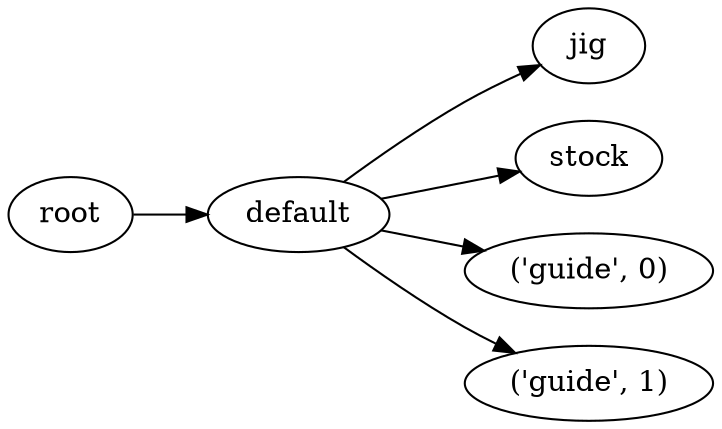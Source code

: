 digraph default {
	graph [rankdir=LR]
	root_1 [label=root href="javascript:s=&quot;\(\)\nNone&quot;; console.log(s); alert(s);"]
	default_2 [label=default href="javascript:s=&quot;\(&#x27;default&#x27;,\)\nHoleGuide&quot;; console.log(s); alert(s);" tooltip=HoleGuide]
	jig_3 [label=jig href="javascript:s=&quot;\(&#x27;default&#x27;,\ &#x27;jig&#x27;\)\nBox&quot;; console.log(s); alert(s);" tooltip=Box]
	stock_4 [label=stock href="javascript:s=&quot;\(&#x27;default&#x27;,\ &#x27;stock&#x27;\)\nBox&quot;; console.log(s); alert(s);" tooltip=Box]
	guide_5 [label="\('guide',\ 0\)" href="javascript:s=&quot;\(&#x27;default&#x27;,\ \(&#x27;guide&#x27;,\ 0\)\)\nCylinder&quot;; console.log(s); alert(s);" tooltip=Cylinder]
	guide_6 [label="\('guide',\ 1\)" href="javascript:s=&quot;\(&#x27;default&#x27;,\ \(&#x27;guide&#x27;,\ 1\)\)\nCylinder&quot;; console.log(s); alert(s);" tooltip=Cylinder]
	root_1 -> default_2
	default_2 -> jig_3
	default_2 -> stock_4
	default_2 -> guide_5
	default_2 -> guide_6
}
